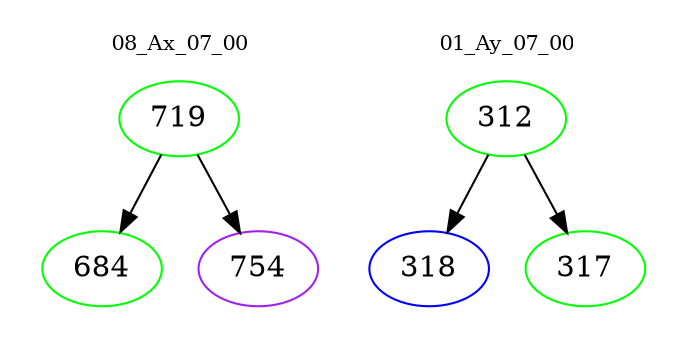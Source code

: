 digraph{
subgraph cluster_0 {
color = white
label = "08_Ax_07_00";
fontsize=10;
T0_719 [label="719", color="green"]
T0_719 -> T0_684 [color="black"]
T0_684 [label="684", color="green"]
T0_719 -> T0_754 [color="black"]
T0_754 [label="754", color="purple"]
}
subgraph cluster_1 {
color = white
label = "01_Ay_07_00";
fontsize=10;
T1_312 [label="312", color="green"]
T1_312 -> T1_318 [color="black"]
T1_318 [label="318", color="blue"]
T1_312 -> T1_317 [color="black"]
T1_317 [label="317", color="green"]
}
}
